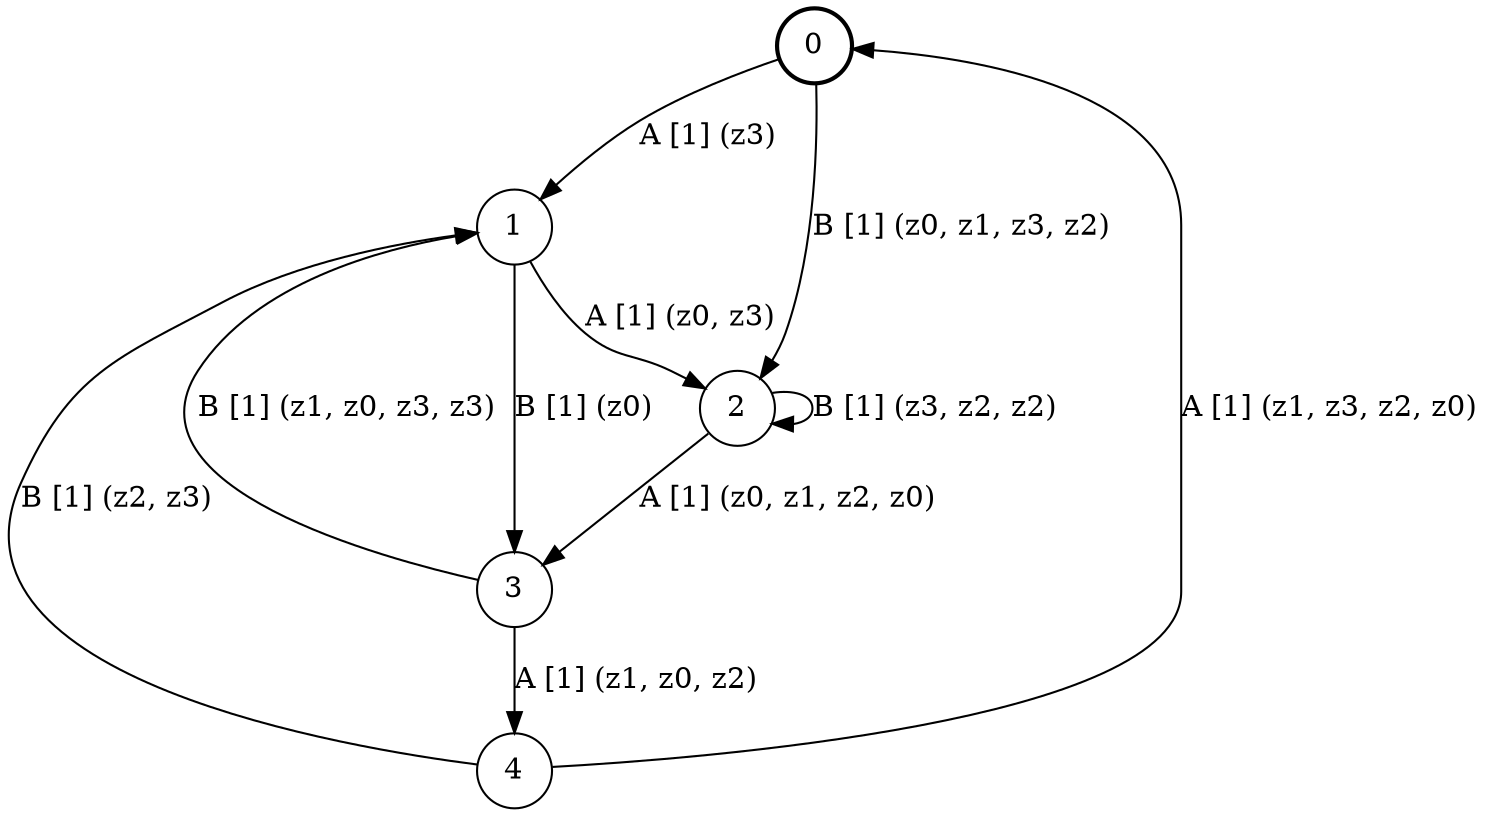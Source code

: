 # generated file, don't try to modify
# command: dot -Tpng <filename> > tree.png
digraph Automaton {
    node [shape = circle];
    0 [style = "bold"];
    0 -> 1 [label = "A [1] (z3) "];
    0 -> 2 [label = "B [1] (z0, z1, z3, z2) "];
    1 -> 2 [label = "A [1] (z0, z3) "];
    1 -> 3 [label = "B [1] (z0) "];
    2 -> 3 [label = "A [1] (z0, z1, z2, z0) "];
    2 -> 2 [label = "B [1] (z3, z2, z2) "];
    3 -> 4 [label = "A [1] (z1, z0, z2) "];
    3 -> 1 [label = "B [1] (z1, z0, z3, z3) "];
    4 -> 0 [label = "A [1] (z1, z3, z2, z0) "];
    4 -> 1 [label = "B [1] (z2, z3) "];
}
